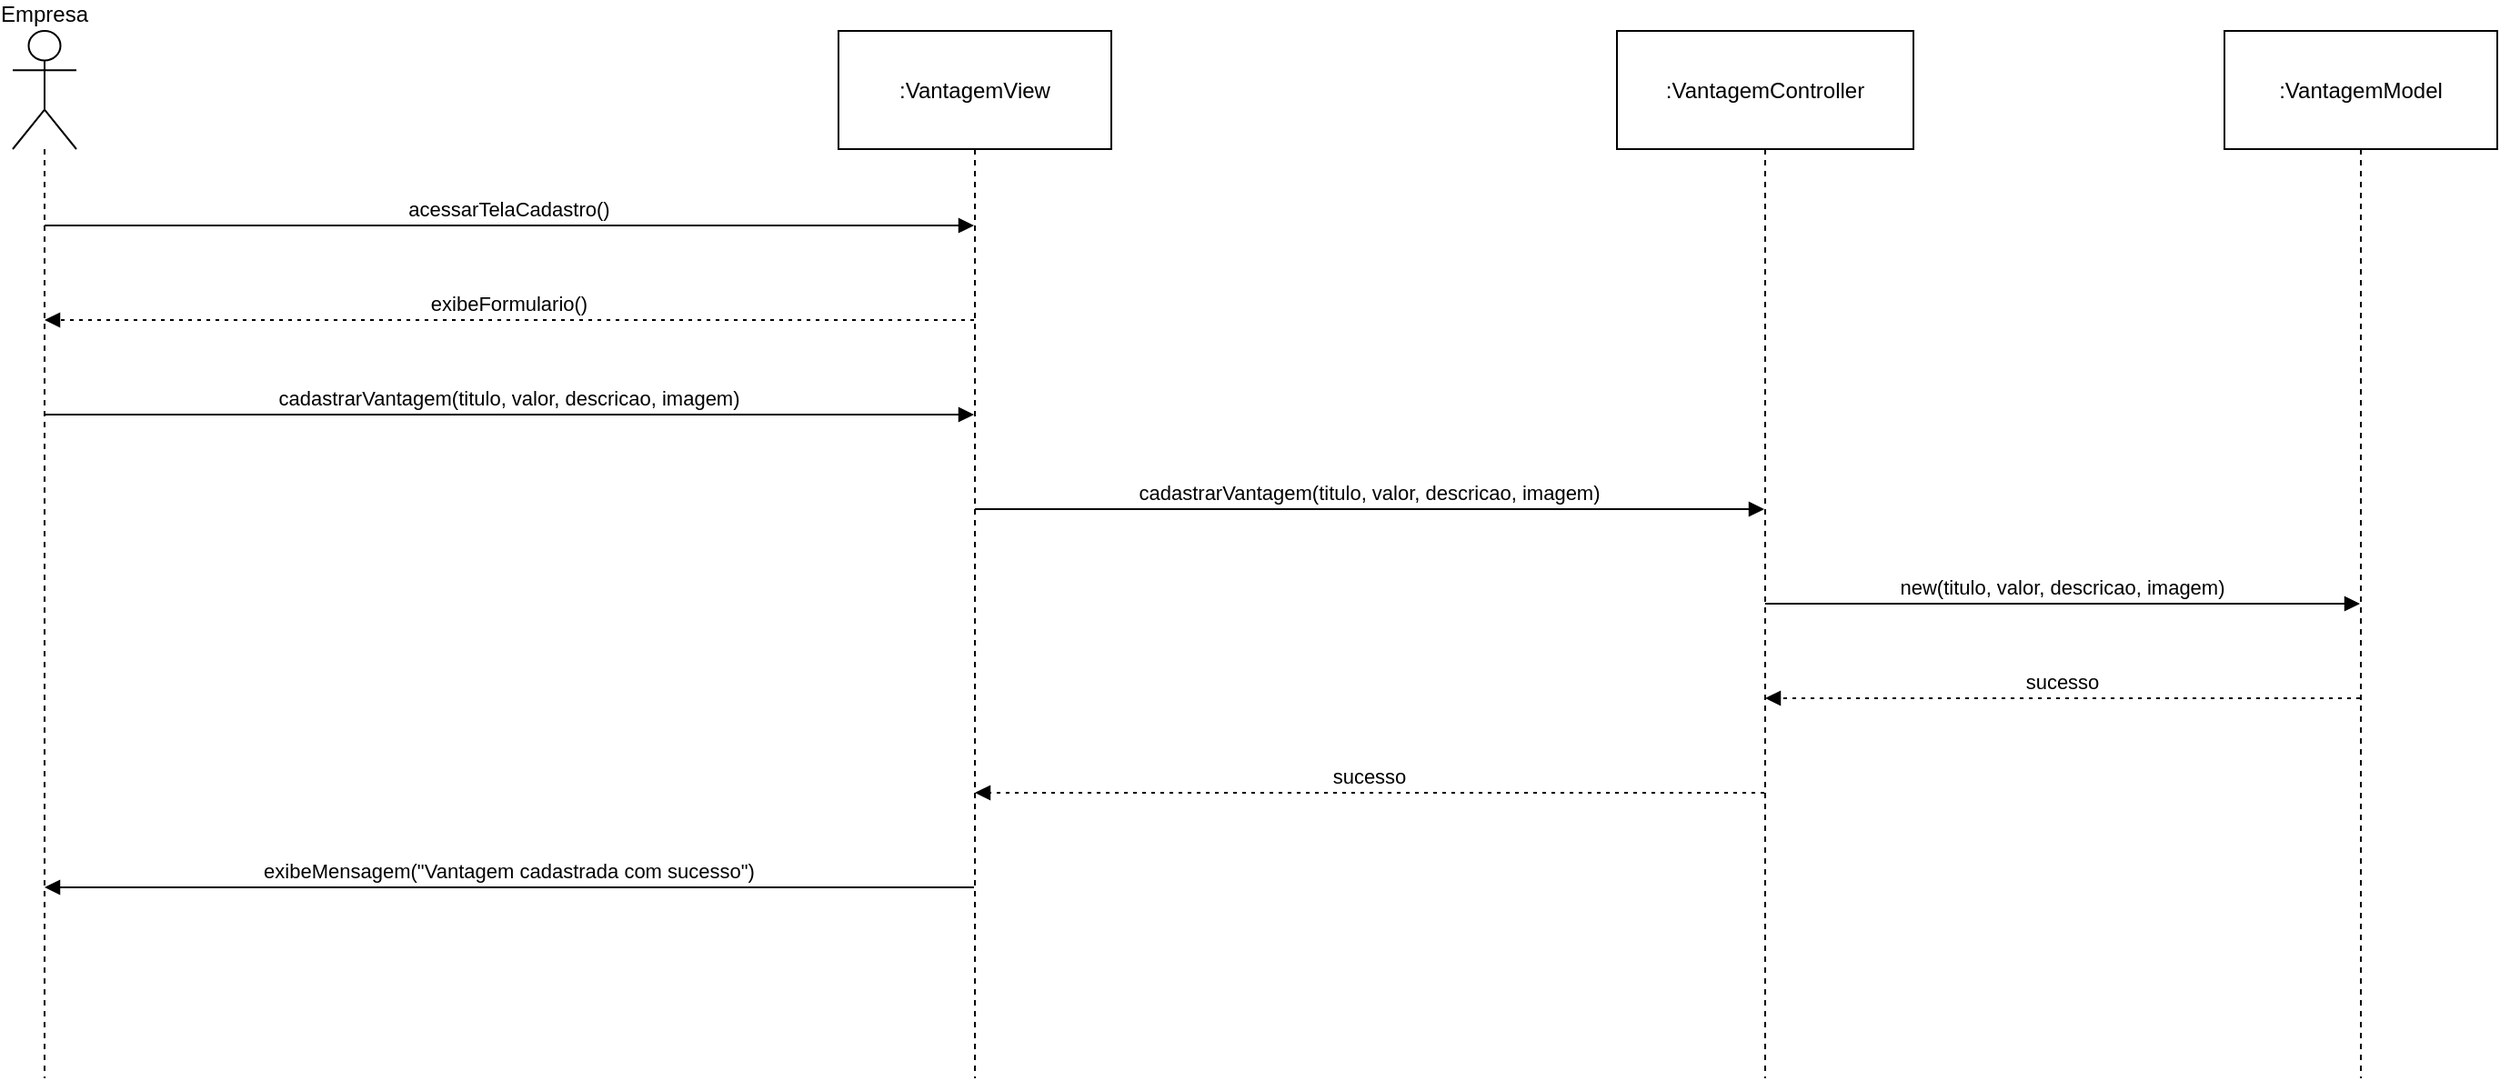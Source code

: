 <mxfile version="27.0.6">
  <diagram name="Página-1" id="0DQv9bWXUkVx8-93EqOG">
    <mxGraphModel grid="1" page="1" gridSize="10" guides="1" tooltips="1" connect="1" arrows="1" fold="1" pageScale="1" pageWidth="2000" pageHeight="2000" math="0" shadow="0">
      <root>
        <mxCell id="0" />
        <mxCell id="1" parent="0" />
        <mxCell id="qoOdhbgzEf_irAdKLdO6-1" value="Empresa" style="shape=umlLifeline;perimeter=lifelinePerimeter;whiteSpace=wrap;container=1;dropTarget=0;collapsible=0;recursiveResize=0;outlineConnect=0;portConstraint=eastwest;newEdgeStyle={&quot;edgeStyle&quot;:&quot;elbowEdgeStyle&quot;,&quot;elbow&quot;:&quot;vertical&quot;,&quot;curved&quot;:0,&quot;rounded&quot;:0};participant=umlActor;verticalAlign=bottom;labelPosition=center;verticalLabelPosition=top;align=center;size=65;" vertex="1" parent="1">
          <mxGeometry x="20" y="20" width="35" height="576" as="geometry" />
        </mxCell>
        <mxCell id="qoOdhbgzEf_irAdKLdO6-2" value=":VantagemView" style="shape=umlLifeline;perimeter=lifelinePerimeter;whiteSpace=wrap;container=1;dropTarget=0;collapsible=0;recursiveResize=0;outlineConnect=0;portConstraint=eastwest;newEdgeStyle={&quot;edgeStyle&quot;:&quot;elbowEdgeStyle&quot;,&quot;elbow&quot;:&quot;vertical&quot;,&quot;curved&quot;:0,&quot;rounded&quot;:0};size=65;" vertex="1" parent="1">
          <mxGeometry x="474" y="20" width="150" height="576" as="geometry" />
        </mxCell>
        <mxCell id="qoOdhbgzEf_irAdKLdO6-3" value=":VantagemController" style="shape=umlLifeline;perimeter=lifelinePerimeter;whiteSpace=wrap;container=1;dropTarget=0;collapsible=0;recursiveResize=0;outlineConnect=0;portConstraint=eastwest;newEdgeStyle={&quot;edgeStyle&quot;:&quot;elbowEdgeStyle&quot;,&quot;elbow&quot;:&quot;vertical&quot;,&quot;curved&quot;:0,&quot;rounded&quot;:0};size=65;" vertex="1" parent="1">
          <mxGeometry x="902" y="20" width="163" height="576" as="geometry" />
        </mxCell>
        <mxCell id="qoOdhbgzEf_irAdKLdO6-4" value=":VantagemModel" style="shape=umlLifeline;perimeter=lifelinePerimeter;whiteSpace=wrap;container=1;dropTarget=0;collapsible=0;recursiveResize=0;outlineConnect=0;portConstraint=eastwest;newEdgeStyle={&quot;edgeStyle&quot;:&quot;elbowEdgeStyle&quot;,&quot;elbow&quot;:&quot;vertical&quot;,&quot;curved&quot;:0,&quot;rounded&quot;:0};size=65;" vertex="1" parent="1">
          <mxGeometry x="1236" y="20" width="150" height="576" as="geometry" />
        </mxCell>
        <mxCell id="qoOdhbgzEf_irAdKLdO6-5" value="acessarTelaCadastro()" style="verticalAlign=bottom;edgeStyle=elbowEdgeStyle;elbow=vertical;curved=0;rounded=0;endArrow=block;" edge="1" parent="1" source="qoOdhbgzEf_irAdKLdO6-1" target="qoOdhbgzEf_irAdKLdO6-2">
          <mxGeometry relative="1" as="geometry">
            <Array as="points">
              <mxPoint x="331" y="127" />
            </Array>
          </mxGeometry>
        </mxCell>
        <mxCell id="qoOdhbgzEf_irAdKLdO6-6" value="exibeFormulario()" style="verticalAlign=bottom;edgeStyle=elbowEdgeStyle;elbow=vertical;curved=0;rounded=0;dashed=1;dashPattern=2 3;endArrow=block;" edge="1" parent="1" source="qoOdhbgzEf_irAdKLdO6-2" target="qoOdhbgzEf_irAdKLdO6-1">
          <mxGeometry relative="1" as="geometry">
            <Array as="points">
              <mxPoint x="334" y="179" />
            </Array>
          </mxGeometry>
        </mxCell>
        <mxCell id="qoOdhbgzEf_irAdKLdO6-7" value="cadastrarVantagem(titulo, valor, descricao, imagem)" style="verticalAlign=bottom;edgeStyle=elbowEdgeStyle;elbow=vertical;curved=0;rounded=0;endArrow=block;" edge="1" parent="1" source="qoOdhbgzEf_irAdKLdO6-1" target="qoOdhbgzEf_irAdKLdO6-2">
          <mxGeometry relative="1" as="geometry">
            <Array as="points">
              <mxPoint x="331" y="231" />
            </Array>
          </mxGeometry>
        </mxCell>
        <mxCell id="qoOdhbgzEf_irAdKLdO6-8" value="cadastrarVantagem(titulo, valor, descricao, imagem)" style="verticalAlign=bottom;edgeStyle=elbowEdgeStyle;elbow=vertical;curved=0;rounded=0;endArrow=block;" edge="1" parent="1" source="qoOdhbgzEf_irAdKLdO6-2" target="qoOdhbgzEf_irAdKLdO6-3">
          <mxGeometry relative="1" as="geometry">
            <Array as="points">
              <mxPoint x="775" y="283" />
            </Array>
          </mxGeometry>
        </mxCell>
        <mxCell id="qoOdhbgzEf_irAdKLdO6-9" value="new(titulo, valor, descricao, imagem)" style="verticalAlign=bottom;edgeStyle=elbowEdgeStyle;elbow=vertical;curved=0;rounded=0;endArrow=block;" edge="1" parent="1" source="qoOdhbgzEf_irAdKLdO6-3" target="qoOdhbgzEf_irAdKLdO6-4">
          <mxGeometry relative="1" as="geometry">
            <Array as="points">
              <mxPoint x="1156" y="335" />
            </Array>
          </mxGeometry>
        </mxCell>
        <mxCell id="qoOdhbgzEf_irAdKLdO6-10" value="sucesso" style="verticalAlign=bottom;edgeStyle=elbowEdgeStyle;elbow=vertical;curved=0;rounded=0;dashed=1;dashPattern=2 3;endArrow=block;" edge="1" parent="1" source="qoOdhbgzEf_irAdKLdO6-4" target="qoOdhbgzEf_irAdKLdO6-3">
          <mxGeometry relative="1" as="geometry">
            <Array as="points">
              <mxPoint x="1159" y="387" />
            </Array>
          </mxGeometry>
        </mxCell>
        <mxCell id="qoOdhbgzEf_irAdKLdO6-11" value="sucesso" style="verticalAlign=bottom;edgeStyle=elbowEdgeStyle;elbow=vertical;curved=0;rounded=0;dashed=1;dashPattern=2 3;endArrow=block;" edge="1" parent="1" source="qoOdhbgzEf_irAdKLdO6-3" target="qoOdhbgzEf_irAdKLdO6-2">
          <mxGeometry relative="1" as="geometry">
            <Array as="points">
              <mxPoint x="778" y="439" />
            </Array>
          </mxGeometry>
        </mxCell>
        <mxCell id="qoOdhbgzEf_irAdKLdO6-12" value="exibeMensagem(&quot;Vantagem cadastrada com sucesso&quot;)" style="verticalAlign=bottom;edgeStyle=elbowEdgeStyle;elbow=vertical;curved=0;rounded=0;endArrow=block;" edge="1" parent="1" source="qoOdhbgzEf_irAdKLdO6-2" target="qoOdhbgzEf_irAdKLdO6-1">
          <mxGeometry relative="1" as="geometry">
            <Array as="points">
              <mxPoint x="334" y="491" />
            </Array>
          </mxGeometry>
        </mxCell>
      </root>
    </mxGraphModel>
  </diagram>
</mxfile>
